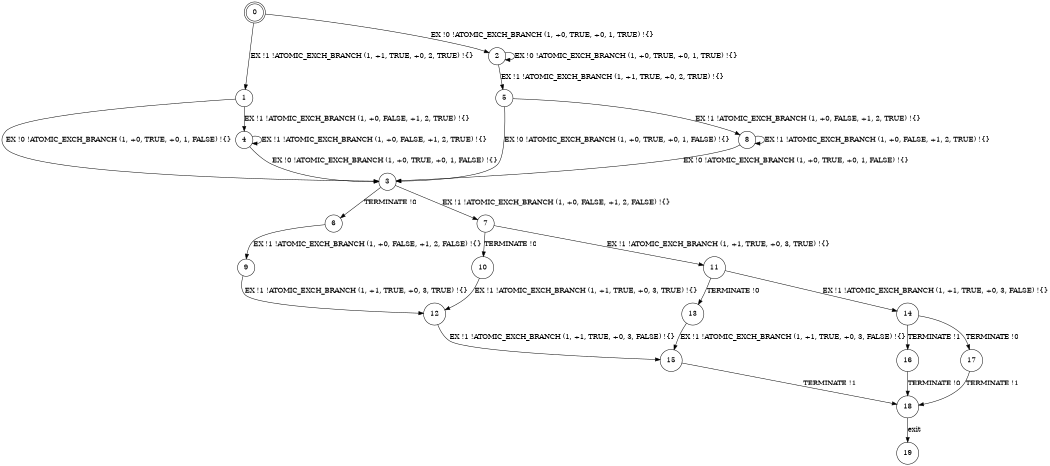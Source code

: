 digraph BCG {
size = "7, 10.5";
center = TRUE;
node [shape = circle];
0 [peripheries = 2];
0 -> 1 [label = "EX !1 !ATOMIC_EXCH_BRANCH (1, +1, TRUE, +0, 2, TRUE) !{}"];
0 -> 2 [label = "EX !0 !ATOMIC_EXCH_BRANCH (1, +0, TRUE, +0, 1, TRUE) !{}"];
1 -> 3 [label = "EX !0 !ATOMIC_EXCH_BRANCH (1, +0, TRUE, +0, 1, FALSE) !{}"];
1 -> 4 [label = "EX !1 !ATOMIC_EXCH_BRANCH (1, +0, FALSE, +1, 2, TRUE) !{}"];
2 -> 5 [label = "EX !1 !ATOMIC_EXCH_BRANCH (1, +1, TRUE, +0, 2, TRUE) !{}"];
2 -> 2 [label = "EX !0 !ATOMIC_EXCH_BRANCH (1, +0, TRUE, +0, 1, TRUE) !{}"];
3 -> 6 [label = "TERMINATE !0"];
3 -> 7 [label = "EX !1 !ATOMIC_EXCH_BRANCH (1, +0, FALSE, +1, 2, FALSE) !{}"];
4 -> 3 [label = "EX !0 !ATOMIC_EXCH_BRANCH (1, +0, TRUE, +0, 1, FALSE) !{}"];
4 -> 4 [label = "EX !1 !ATOMIC_EXCH_BRANCH (1, +0, FALSE, +1, 2, TRUE) !{}"];
5 -> 8 [label = "EX !1 !ATOMIC_EXCH_BRANCH (1, +0, FALSE, +1, 2, TRUE) !{}"];
5 -> 3 [label = "EX !0 !ATOMIC_EXCH_BRANCH (1, +0, TRUE, +0, 1, FALSE) !{}"];
6 -> 9 [label = "EX !1 !ATOMIC_EXCH_BRANCH (1, +0, FALSE, +1, 2, FALSE) !{}"];
7 -> 10 [label = "TERMINATE !0"];
7 -> 11 [label = "EX !1 !ATOMIC_EXCH_BRANCH (1, +1, TRUE, +0, 3, TRUE) !{}"];
8 -> 8 [label = "EX !1 !ATOMIC_EXCH_BRANCH (1, +0, FALSE, +1, 2, TRUE) !{}"];
8 -> 3 [label = "EX !0 !ATOMIC_EXCH_BRANCH (1, +0, TRUE, +0, 1, FALSE) !{}"];
9 -> 12 [label = "EX !1 !ATOMIC_EXCH_BRANCH (1, +1, TRUE, +0, 3, TRUE) !{}"];
10 -> 12 [label = "EX !1 !ATOMIC_EXCH_BRANCH (1, +1, TRUE, +0, 3, TRUE) !{}"];
11 -> 13 [label = "TERMINATE !0"];
11 -> 14 [label = "EX !1 !ATOMIC_EXCH_BRANCH (1, +1, TRUE, +0, 3, FALSE) !{}"];
12 -> 15 [label = "EX !1 !ATOMIC_EXCH_BRANCH (1, +1, TRUE, +0, 3, FALSE) !{}"];
13 -> 15 [label = "EX !1 !ATOMIC_EXCH_BRANCH (1, +1, TRUE, +0, 3, FALSE) !{}"];
14 -> 16 [label = "TERMINATE !1"];
14 -> 17 [label = "TERMINATE !0"];
15 -> 18 [label = "TERMINATE !1"];
16 -> 18 [label = "TERMINATE !0"];
17 -> 18 [label = "TERMINATE !1"];
18 -> 19 [label = "exit"];
}

